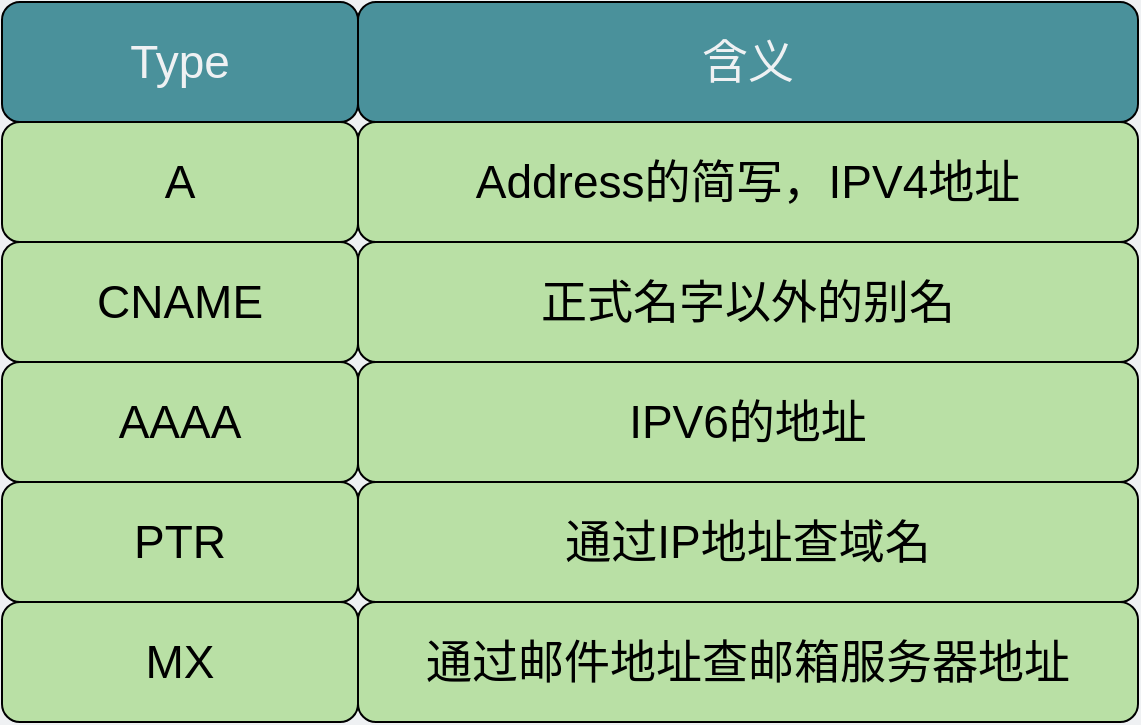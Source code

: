 <mxfile version="20.4.2" type="github"><diagram id="9fnjXT7nlAm7Ix4f8WDv" name="Page-1"><mxGraphModel dx="1385" dy="1091" grid="0" gridSize="10" guides="1" tooltips="1" connect="1" arrows="1" fold="1" page="1" pageScale="1" pageWidth="700" pageHeight="100" background="#EFF1F3" math="0" shadow="0"><root><mxCell id="0"/><mxCell id="1" parent="0"/><mxCell id="QUlrv-4_Xu6kGZL0T_s7-1" value="Address的简写，IPV4地址" style="rounded=1;whiteSpace=wrap;html=1;fontSize=23;fillColor=#B9E0A5;" parent="1" vertex="1"><mxGeometry x="244" y="281" width="390" height="60" as="geometry"/></mxCell><mxCell id="9SUoIbLFDgwwfVykYWKj-1" value="A" style="rounded=1;whiteSpace=wrap;html=1;fontSize=23;fillColor=#B9E0A5;" parent="1" vertex="1"><mxGeometry x="66" y="281" width="178" height="60" as="geometry"/></mxCell><mxCell id="HFCtk2-DRQaQIO1gk8HB-2" value="&lt;font color=&quot;#eff1f3&quot;&gt;Type&lt;/font&gt;" style="rounded=1;whiteSpace=wrap;html=1;fontSize=23;fillColor=#4A919B;" vertex="1" parent="1"><mxGeometry x="66" y="221" width="178" height="60" as="geometry"/></mxCell><mxCell id="HFCtk2-DRQaQIO1gk8HB-3" value="&lt;font color=&quot;#eff1f3&quot;&gt;含义&lt;/font&gt;" style="rounded=1;whiteSpace=wrap;html=1;fontSize=23;fillColor=#4A919B;" vertex="1" parent="1"><mxGeometry x="244" y="221" width="390" height="60" as="geometry"/></mxCell><mxCell id="HFCtk2-DRQaQIO1gk8HB-4" value="正式名字以外的别名" style="rounded=1;whiteSpace=wrap;html=1;fontSize=23;fillColor=#B9E0A5;" vertex="1" parent="1"><mxGeometry x="244" y="341" width="390" height="60" as="geometry"/></mxCell><mxCell id="HFCtk2-DRQaQIO1gk8HB-5" value="CNAME" style="rounded=1;whiteSpace=wrap;html=1;fontSize=23;fillColor=#B9E0A5;" vertex="1" parent="1"><mxGeometry x="66" y="341" width="178" height="60" as="geometry"/></mxCell><mxCell id="HFCtk2-DRQaQIO1gk8HB-6" value="IPV6的地址" style="rounded=1;whiteSpace=wrap;html=1;fontSize=23;fillColor=#B9E0A5;" vertex="1" parent="1"><mxGeometry x="244" y="401" width="390" height="60" as="geometry"/></mxCell><mxCell id="HFCtk2-DRQaQIO1gk8HB-7" value="AAAA" style="rounded=1;whiteSpace=wrap;html=1;fontSize=23;fillColor=#B9E0A5;" vertex="1" parent="1"><mxGeometry x="66" y="401" width="178" height="60" as="geometry"/></mxCell><mxCell id="HFCtk2-DRQaQIO1gk8HB-8" value="通过IP地址查域名" style="rounded=1;whiteSpace=wrap;html=1;fontSize=23;fillColor=#B9E0A5;" vertex="1" parent="1"><mxGeometry x="244" y="461" width="390" height="60" as="geometry"/></mxCell><mxCell id="HFCtk2-DRQaQIO1gk8HB-9" value="PTR" style="rounded=1;whiteSpace=wrap;html=1;fontSize=23;fillColor=#B9E0A5;" vertex="1" parent="1"><mxGeometry x="66" y="461" width="178" height="60" as="geometry"/></mxCell><mxCell id="HFCtk2-DRQaQIO1gk8HB-10" value="通过邮件地址查邮箱服务器地址" style="rounded=1;whiteSpace=wrap;html=1;fontSize=23;fillColor=#B9E0A5;" vertex="1" parent="1"><mxGeometry x="244" y="521" width="390" height="60" as="geometry"/></mxCell><mxCell id="HFCtk2-DRQaQIO1gk8HB-11" value="MX" style="rounded=1;whiteSpace=wrap;html=1;fontSize=23;fillColor=#B9E0A5;" vertex="1" parent="1"><mxGeometry x="66" y="521" width="178" height="60" as="geometry"/></mxCell></root></mxGraphModel></diagram></mxfile>